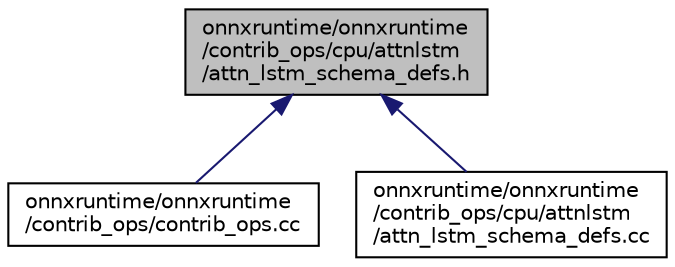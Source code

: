 digraph "onnxruntime/onnxruntime/contrib_ops/cpu/attnlstm/attn_lstm_schema_defs.h"
{
  edge [fontname="Helvetica",fontsize="10",labelfontname="Helvetica",labelfontsize="10"];
  node [fontname="Helvetica",fontsize="10",shape=record];
  Node2 [label="onnxruntime/onnxruntime\l/contrib_ops/cpu/attnlstm\l/attn_lstm_schema_defs.h",height=0.2,width=0.4,color="black", fillcolor="grey75", style="filled", fontcolor="black"];
  Node2 -> Node3 [dir="back",color="midnightblue",fontsize="10",style="solid"];
  Node3 [label="onnxruntime/onnxruntime\l/contrib_ops/contrib_ops.cc",height=0.2,width=0.4,color="black", fillcolor="white", style="filled",URL="$contrib__ops_8cc.html"];
  Node2 -> Node4 [dir="back",color="midnightblue",fontsize="10",style="solid"];
  Node4 [label="onnxruntime/onnxruntime\l/contrib_ops/cpu/attnlstm\l/attn_lstm_schema_defs.cc",height=0.2,width=0.4,color="black", fillcolor="white", style="filled",URL="$attn__lstm__schema__defs_8cc.html"];
}
